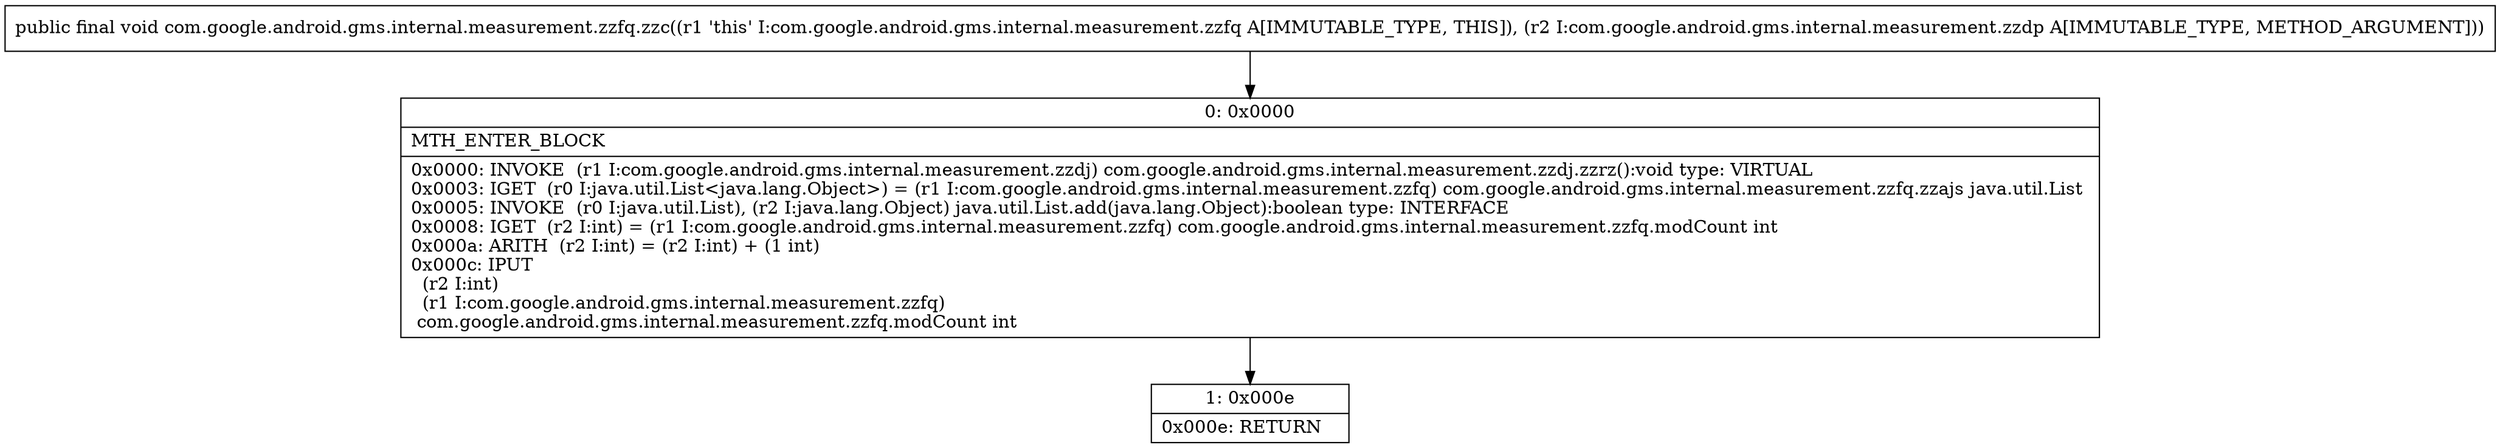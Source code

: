 digraph "CFG forcom.google.android.gms.internal.measurement.zzfq.zzc(Lcom\/google\/android\/gms\/internal\/measurement\/zzdp;)V" {
Node_0 [shape=record,label="{0\:\ 0x0000|MTH_ENTER_BLOCK\l|0x0000: INVOKE  (r1 I:com.google.android.gms.internal.measurement.zzdj) com.google.android.gms.internal.measurement.zzdj.zzrz():void type: VIRTUAL \l0x0003: IGET  (r0 I:java.util.List\<java.lang.Object\>) = (r1 I:com.google.android.gms.internal.measurement.zzfq) com.google.android.gms.internal.measurement.zzfq.zzajs java.util.List \l0x0005: INVOKE  (r0 I:java.util.List), (r2 I:java.lang.Object) java.util.List.add(java.lang.Object):boolean type: INTERFACE \l0x0008: IGET  (r2 I:int) = (r1 I:com.google.android.gms.internal.measurement.zzfq) com.google.android.gms.internal.measurement.zzfq.modCount int \l0x000a: ARITH  (r2 I:int) = (r2 I:int) + (1 int) \l0x000c: IPUT  \l  (r2 I:int)\l  (r1 I:com.google.android.gms.internal.measurement.zzfq)\l com.google.android.gms.internal.measurement.zzfq.modCount int \l}"];
Node_1 [shape=record,label="{1\:\ 0x000e|0x000e: RETURN   \l}"];
MethodNode[shape=record,label="{public final void com.google.android.gms.internal.measurement.zzfq.zzc((r1 'this' I:com.google.android.gms.internal.measurement.zzfq A[IMMUTABLE_TYPE, THIS]), (r2 I:com.google.android.gms.internal.measurement.zzdp A[IMMUTABLE_TYPE, METHOD_ARGUMENT])) }"];
MethodNode -> Node_0;
Node_0 -> Node_1;
}

